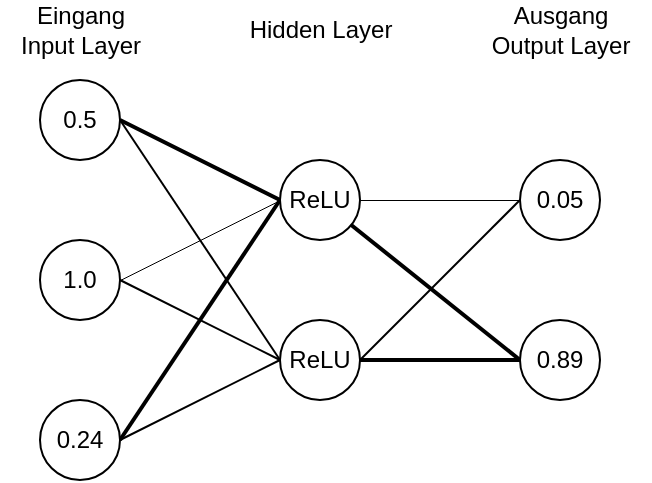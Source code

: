 <mxfile version="18.1.3" type="device"><diagram id="EqnY1YDwWkn8VWvlTfU1" name="Seite-1"><mxGraphModel dx="950" dy="741" grid="1" gridSize="10" guides="1" tooltips="1" connect="1" arrows="1" fold="1" page="1" pageScale="1" pageWidth="827" pageHeight="1169" math="0" shadow="0"><root><mxCell id="0"/><mxCell id="1" parent="0"/><mxCell id="W2U3T68ET6ONNwp3NntQ-8" style="rounded=0;orthogonalLoop=1;jettySize=auto;html=1;entryX=0;entryY=0.5;entryDx=0;entryDy=0;endArrow=none;endFill=0;exitX=1;exitY=0.5;exitDx=0;exitDy=0;strokeWidth=2;" parent="1" source="W2U3T68ET6ONNwp3NntQ-1" target="W2U3T68ET6ONNwp3NntQ-4" edge="1"><mxGeometry relative="1" as="geometry"/></mxCell><mxCell id="W2U3T68ET6ONNwp3NntQ-10" style="edgeStyle=none;rounded=0;orthogonalLoop=1;jettySize=auto;html=1;entryX=0;entryY=0.5;entryDx=0;entryDy=0;endArrow=none;endFill=0;exitX=1;exitY=0.5;exitDx=0;exitDy=0;" parent="1" source="W2U3T68ET6ONNwp3NntQ-1" target="W2U3T68ET6ONNwp3NntQ-5" edge="1"><mxGeometry relative="1" as="geometry"/></mxCell><mxCell id="W2U3T68ET6ONNwp3NntQ-1" value="0.5" style="ellipse;whiteSpace=wrap;html=1;aspect=fixed;" parent="1" vertex="1"><mxGeometry x="160" y="240" width="40" height="40" as="geometry"/></mxCell><mxCell id="W2U3T68ET6ONNwp3NntQ-13" style="edgeStyle=none;rounded=0;orthogonalLoop=1;jettySize=auto;html=1;exitX=1;exitY=0.5;exitDx=0;exitDy=0;entryX=0;entryY=0.5;entryDx=0;entryDy=0;endArrow=none;endFill=0;strokeWidth=0.5;" parent="1" source="W2U3T68ET6ONNwp3NntQ-2" target="W2U3T68ET6ONNwp3NntQ-4" edge="1"><mxGeometry relative="1" as="geometry"/></mxCell><mxCell id="W2U3T68ET6ONNwp3NntQ-14" style="edgeStyle=none;rounded=0;orthogonalLoop=1;jettySize=auto;html=1;exitX=1;exitY=0.5;exitDx=0;exitDy=0;entryX=0;entryY=0.5;entryDx=0;entryDy=0;endArrow=none;endFill=0;" parent="1" source="W2U3T68ET6ONNwp3NntQ-2" target="W2U3T68ET6ONNwp3NntQ-5" edge="1"><mxGeometry relative="1" as="geometry"/></mxCell><mxCell id="W2U3T68ET6ONNwp3NntQ-2" value="1.0" style="ellipse;whiteSpace=wrap;html=1;aspect=fixed;" parent="1" vertex="1"><mxGeometry x="160" y="320" width="40" height="40" as="geometry"/></mxCell><mxCell id="W2U3T68ET6ONNwp3NntQ-15" style="edgeStyle=none;rounded=0;orthogonalLoop=1;jettySize=auto;html=1;exitX=1;exitY=0.5;exitDx=0;exitDy=0;entryX=0;entryY=0.5;entryDx=0;entryDy=0;endArrow=none;endFill=0;endSize=6;strokeWidth=2;" parent="1" source="W2U3T68ET6ONNwp3NntQ-3" target="W2U3T68ET6ONNwp3NntQ-4" edge="1"><mxGeometry relative="1" as="geometry"/></mxCell><mxCell id="W2U3T68ET6ONNwp3NntQ-16" style="edgeStyle=none;rounded=0;orthogonalLoop=1;jettySize=auto;html=1;exitX=1;exitY=0.5;exitDx=0;exitDy=0;entryX=0;entryY=0.5;entryDx=0;entryDy=0;endArrow=none;endFill=0;" parent="1" source="W2U3T68ET6ONNwp3NntQ-3" target="W2U3T68ET6ONNwp3NntQ-5" edge="1"><mxGeometry relative="1" as="geometry"/></mxCell><mxCell id="W2U3T68ET6ONNwp3NntQ-3" value="0.24" style="ellipse;whiteSpace=wrap;html=1;aspect=fixed;" parent="1" vertex="1"><mxGeometry x="160" y="400" width="40" height="40" as="geometry"/></mxCell><mxCell id="W2U3T68ET6ONNwp3NntQ-9" style="edgeStyle=none;rounded=0;orthogonalLoop=1;jettySize=auto;html=1;entryX=0;entryY=0.5;entryDx=0;entryDy=0;endArrow=none;endFill=0;strokeWidth=0.5;" parent="1" source="W2U3T68ET6ONNwp3NntQ-4" target="W2U3T68ET6ONNwp3NntQ-6" edge="1"><mxGeometry relative="1" as="geometry"/></mxCell><mxCell id="W2U3T68ET6ONNwp3NntQ-11" style="edgeStyle=none;rounded=0;orthogonalLoop=1;jettySize=auto;html=1;entryX=0;entryY=0.5;entryDx=0;entryDy=0;endArrow=none;endFill=0;strokeWidth=2;" parent="1" source="W2U3T68ET6ONNwp3NntQ-4" target="W2U3T68ET6ONNwp3NntQ-7" edge="1"><mxGeometry relative="1" as="geometry"/></mxCell><mxCell id="W2U3T68ET6ONNwp3NntQ-4" value="ReLU" style="ellipse;whiteSpace=wrap;html=1;aspect=fixed;" parent="1" vertex="1"><mxGeometry x="280" y="280" width="40" height="40" as="geometry"/></mxCell><mxCell id="W2U3T68ET6ONNwp3NntQ-17" style="edgeStyle=none;rounded=0;orthogonalLoop=1;jettySize=auto;html=1;exitX=1;exitY=0.5;exitDx=0;exitDy=0;entryX=0;entryY=0.5;entryDx=0;entryDy=0;endArrow=none;endFill=0;" parent="1" source="W2U3T68ET6ONNwp3NntQ-5" target="W2U3T68ET6ONNwp3NntQ-6" edge="1"><mxGeometry relative="1" as="geometry"/></mxCell><mxCell id="W2U3T68ET6ONNwp3NntQ-18" style="edgeStyle=none;rounded=0;orthogonalLoop=1;jettySize=auto;html=1;exitX=1;exitY=0.5;exitDx=0;exitDy=0;entryX=0;entryY=0.5;entryDx=0;entryDy=0;endArrow=none;endFill=0;strokeWidth=2;" parent="1" source="W2U3T68ET6ONNwp3NntQ-5" target="W2U3T68ET6ONNwp3NntQ-7" edge="1"><mxGeometry relative="1" as="geometry"/></mxCell><mxCell id="W2U3T68ET6ONNwp3NntQ-5" value="ReLU" style="ellipse;whiteSpace=wrap;html=1;aspect=fixed;" parent="1" vertex="1"><mxGeometry x="280" y="360" width="40" height="40" as="geometry"/></mxCell><mxCell id="W2U3T68ET6ONNwp3NntQ-6" value="0.05" style="ellipse;whiteSpace=wrap;html=1;aspect=fixed;" parent="1" vertex="1"><mxGeometry x="400" y="280" width="40" height="40" as="geometry"/></mxCell><mxCell id="W2U3T68ET6ONNwp3NntQ-7" value="0.89" style="ellipse;whiteSpace=wrap;html=1;aspect=fixed;" parent="1" vertex="1"><mxGeometry x="400" y="360" width="40" height="40" as="geometry"/></mxCell><mxCell id="W2U3T68ET6ONNwp3NntQ-19" value="Eingang&lt;br&gt;Input Layer" style="text;html=1;align=center;verticalAlign=middle;resizable=0;points=[];autosize=1;strokeColor=none;fillColor=none;" parent="1" vertex="1"><mxGeometry x="140" y="200" width="80" height="30" as="geometry"/></mxCell><mxCell id="W2U3T68ET6ONNwp3NntQ-21" value="Ausgang&lt;br&gt;Output Layer" style="text;html=1;align=center;verticalAlign=middle;resizable=0;points=[];autosize=1;strokeColor=none;fillColor=none;" parent="1" vertex="1"><mxGeometry x="375" y="200" width="90" height="30" as="geometry"/></mxCell><mxCell id="W2U3T68ET6ONNwp3NntQ-22" value="Hidden Layer" style="text;html=1;align=center;verticalAlign=middle;resizable=0;points=[];autosize=1;strokeColor=none;fillColor=none;" parent="1" vertex="1"><mxGeometry x="255" y="205" width="90" height="20" as="geometry"/></mxCell></root></mxGraphModel></diagram></mxfile>